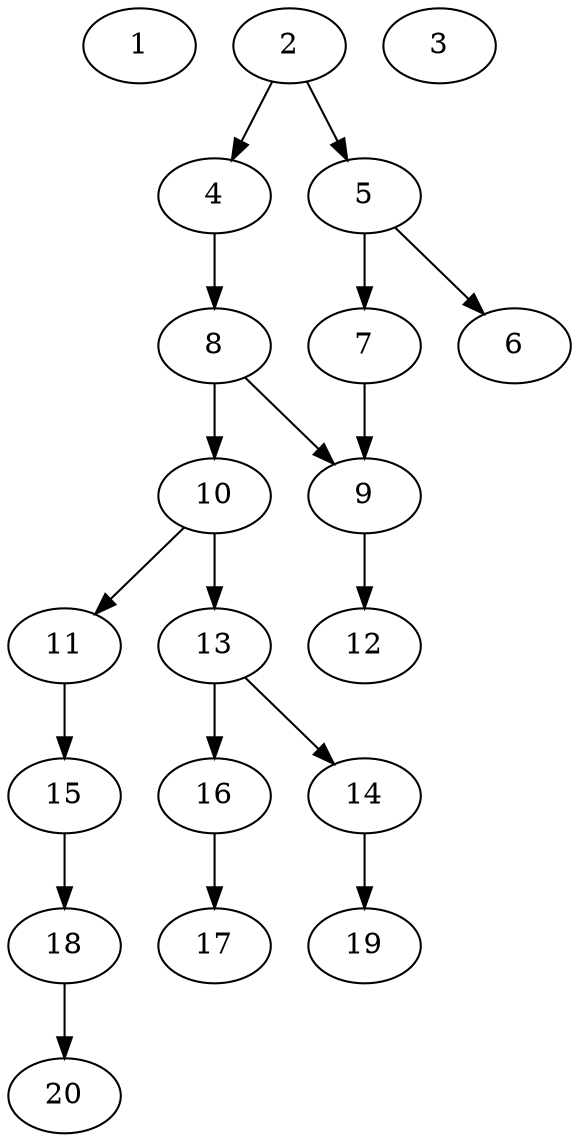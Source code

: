 // DAG (tier=1-easy, mode=data, n=20, ccr=0.309, fat=0.434, density=0.377, regular=0.666, jump=0.077, mindata=1048576, maxdata=8388608)
// DAG automatically generated by daggen at Sun Aug 24 16:33:33 2025
// /home/ermia/Project/Environments/daggen/bin/daggen --dot --ccr 0.309 --fat 0.434 --regular 0.666 --density 0.377 --jump 0.077 --mindata 1048576 --maxdata 8388608 -n 20 
digraph G {
  1 [size="126402009260437274624", alpha="0.12", expect_size="63201004630218637312"]
  2 [size="547228775835533824", alpha="0.02", expect_size="273614387917766912"]
  2 -> 4 [size ="231916187942912"]
  2 -> 5 [size ="231916187942912"]
  3 [size="844533568060000", alpha="0.16", expect_size="422266784030000"]
  4 [size="12772960878146644", alpha="0.10", expect_size="6386480439073322"]
  4 -> 8 [size ="240821534195712"]
  5 [size="161123355998934592", alpha="0.10", expect_size="80561677999467296"]
  5 -> 6 [size ="62519456563200"]
  5 -> 7 [size ="62519456563200"]
  6 [size="13495282160841072", alpha="0.10", expect_size="6747641080420536"]
  7 [size="56577817595321778176", alpha="0.06", expect_size="28288908797660889088"]
  7 -> 9 [size ="117901893828608"]
  8 [size="15744233842684664", alpha="0.10", expect_size="7872116921342332"]
  8 -> 9 [size ="517453935280128"]
  8 -> 10 [size ="517453935280128"]
  9 [size="71381652783889383424", alpha="0.00", expect_size="35690826391944691712"]
  9 -> 12 [size ="137662098833408"]
  10 [size="1149283554847276416", alpha="0.01", expect_size="574641777423638208"]
  10 -> 11 [size ="397878128279552"]
  10 -> 13 [size ="397878128279552"]
  11 [size="4211094136335368192", alpha="0.14", expect_size="2105547068167684096"]
  11 -> 15 [size ="20861872504832"]
  12 [size="2441614685372416000", alpha="0.06", expect_size="1220807342686208000"]
  13 [size="555122112731924608", alpha="0.15", expect_size="277561056365962304"]
  13 -> 14 [size ="367847876329472"]
  13 -> 16 [size ="367847876329472"]
  14 [size="18954517414081916", alpha="0.03", expect_size="9477258707040958"]
  14 -> 19 [size ="365518502494208"]
  15 [size="810227668194956544", alpha="0.14", expect_size="405113834097478272"]
  15 -> 18 [size ="334107527610368"]
  16 [size="55932688431468976", alpha="0.13", expect_size="27966344215734488"]
  16 -> 17 [size ="55061514289152"]
  17 [size="34593969314340012032", alpha="0.02", expect_size="17296984657170006016"]
  18 [size="3910753239507263", alpha="0.07", expect_size="1955376619753631"]
  18 -> 20 [size ="77830478102528"]
  19 [size="243815189870108224", alpha="0.01", expect_size="121907594935054112"]
  20 [size="9040091295501088", alpha="0.13", expect_size="4520045647750544"]
}